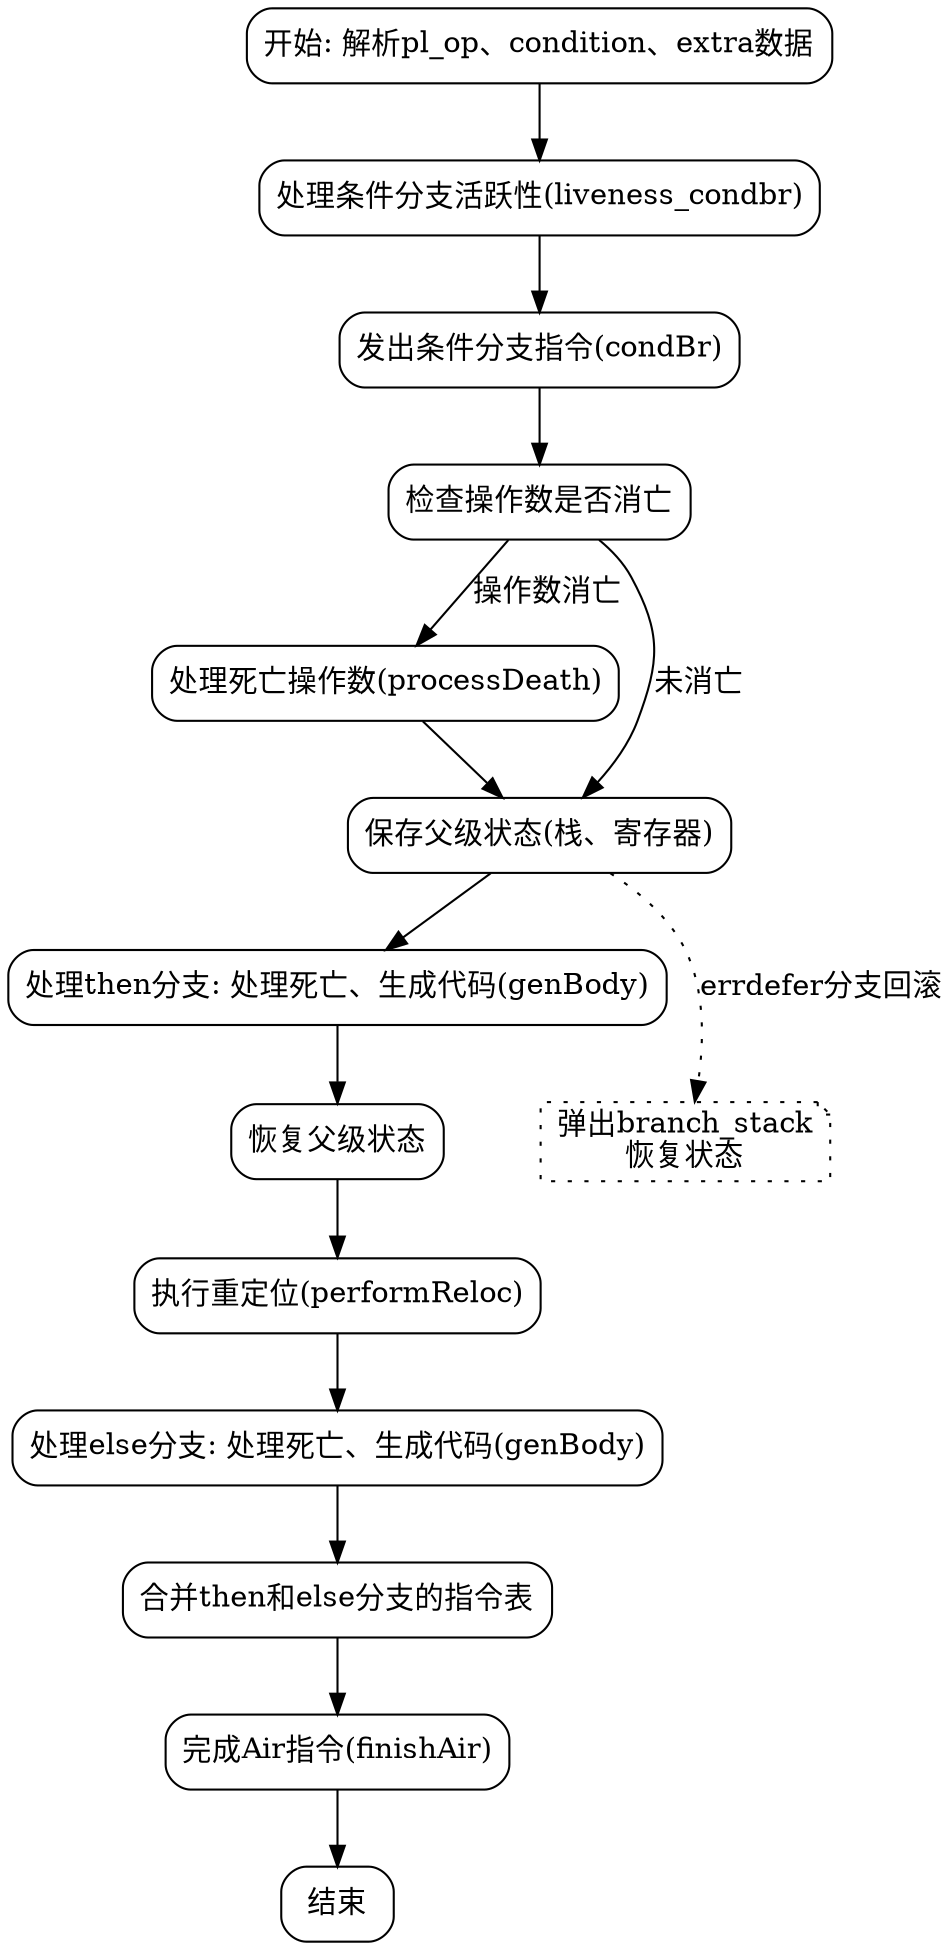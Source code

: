 
digraph airCondBr_flowchart {
    node [shape=rectangle, style=rounded];

    start [label="开始: 解析pl_op、condition、extra数据"];
    handle_liveness [label="处理条件分支活跃性(liveness_condbr)"];
    emit_condBr [label="发出条件分支指令(condBr)"];
    check_operand_death [label="检查操作数是否消亡"];
    process_death [label="处理死亡操作数(processDeath)"];
    save_parent_state [label="保存父级状态(栈、寄存器)"];
    then_branch [label="处理then分支: 处理死亡、生成代码(genBody)"];
    restore_parent_state [label="恢复父级状态"];
    perform_reloc [label="执行重定位(performReloc)"];
    else_branch [label="处理else分支: 处理死亡、生成代码(genBody)"];
    merge_tables [label="合并then和else分支的指令表"];
    finish_air [label="完成Air指令(finishAir)"];
    end [label="结束"];

    start -> handle_liveness;
    handle_liveness -> emit_condBr;
    emit_condBr -> check_operand_death;
    check_operand_death -> process_death [label="操作数消亡"];
    check_operand_death -> save_parent_state [label="未消亡"];
    process_death -> save_parent_state;
    save_parent_state -> then_branch;
    then_branch -> restore_parent_state;
    restore_parent_state -> perform_reloc;
    perform_reloc -> else_branch;
    else_branch -> merge_tables;
    merge_tables -> finish_air;
    finish_air -> end;

    // 错误处理路径
    save_parent_state -> then_branch_error [label="errdefer分支回滚" style=dotted];
    then_branch -> then_branch_error [style=invis];
    then_branch_error [label="弹出branch_stack\n恢复状态" shape=note, style=dotted];
}
